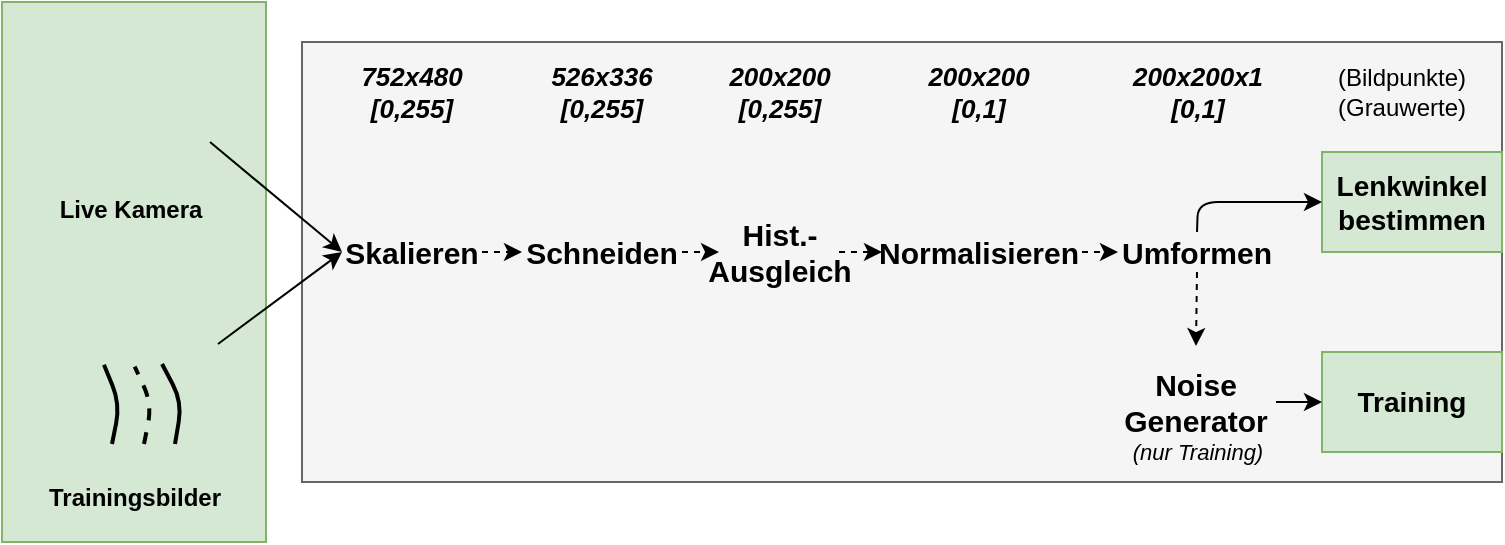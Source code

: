 <mxfile version="10.6.1" type="device"><diagram id="39EK1Te31fGfl7HE_I93" name="Page-1"><mxGraphModel dx="1154" dy="675" grid="1" gridSize="10" guides="1" tooltips="1" connect="1" arrows="1" fold="1" page="1" pageScale="1" pageWidth="827" pageHeight="1169" math="0" shadow="0"><root><mxCell id="0"/><mxCell id="1" parent="0"/><mxCell id="EXbDNGnhN0sOit2_vPbj-8" value="" style="rounded=0;whiteSpace=wrap;html=1;fillColor=#d5e8d4;strokeColor=#82b366;" parent="1" vertex="1"><mxGeometry x="30" y="90" width="132" height="270" as="geometry"/></mxCell><mxCell id="EXbDNGnhN0sOit2_vPbj-1" value="" style="rounded=0;whiteSpace=wrap;html=1;fillColor=#f5f5f5;strokeColor=#666666;fontColor=#333333;" parent="1" vertex="1"><mxGeometry x="180" y="110" width="600" height="220" as="geometry"/></mxCell><mxCell id="EXbDNGnhN0sOit2_vPbj-3" value="&lt;b&gt;&lt;span style=&quot;background-color: rgb(213 , 232 , 212)&quot;&gt;Trainingsbilder&lt;/span&gt;&lt;/b&gt;" style="shape=image;html=1;verticalAlign=top;verticalLabelPosition=bottom;labelBackgroundColor=#ffffff;imageAspect=0;aspect=fixed;image=https://cdn1.iconfinder.com/data/icons/resume-pictograms/100/Resume_Images-128.png" parent="1" vertex="1"><mxGeometry x="54" y="240" width="84" height="84" as="geometry"/></mxCell><mxCell id="EXbDNGnhN0sOit2_vPbj-7" value="&lt;span style=&quot;background-color: rgb(213 , 232 , 212)&quot;&gt;&lt;b&gt;Live Kamera&lt;/b&gt;&lt;/span&gt;" style="shape=image;html=1;verticalAlign=top;verticalLabelPosition=bottom;labelBackgroundColor=#ffffff;imageAspect=0;aspect=fixed;image=https://cdn0.iconfinder.com/data/icons/set-app-incredibles/24/Camera-01-128.png" parent="1" vertex="1"><mxGeometry x="54" y="100" width="80" height="80" as="geometry"/></mxCell><mxCell id="EXbDNGnhN0sOit2_vPbj-9" value="" style="rounded=0;whiteSpace=wrap;html=1;fillColor=#d5e8d4;strokeColor=none;" parent="1" vertex="1"><mxGeometry x="76" y="270" width="53" height="40" as="geometry"/></mxCell><mxCell id="EXbDNGnhN0sOit2_vPbj-12" value="" style="rounded=0;whiteSpace=wrap;html=1;fillColor=#d5e8d4;strokeColor=none;" parent="1" vertex="1"><mxGeometry x="76" y="271" width="53" height="40" as="geometry"/></mxCell><mxCell id="EXbDNGnhN0sOit2_vPbj-19" value="" style="endArrow=none;html=1;entryX=0.384;entryY=0.033;entryDx=0;entryDy=0;dashed=1;entryPerimeter=0;strokeWidth=2;" parent="1" target="EXbDNGnhN0sOit2_vPbj-12" edge="1"><mxGeometry width="50" height="50" relative="1" as="geometry"><mxPoint x="101" y="311" as="sourcePoint"/><mxPoint x="101.167" y="281" as="targetPoint"/><Array as="points"><mxPoint x="105" y="291"/></Array></mxGeometry></mxCell><mxCell id="EXbDNGnhN0sOit2_vPbj-20" value="" style="endArrow=none;html=1;entryX=0.642;entryY=0;entryDx=0;entryDy=0;entryPerimeter=0;strokeWidth=2;" parent="1" target="EXbDNGnhN0sOit2_vPbj-12" edge="1"><mxGeometry width="50" height="50" relative="1" as="geometry"><mxPoint x="116.5" y="311" as="sourcePoint"/><mxPoint x="116.667" y="281" as="targetPoint"/><Array as="points"><mxPoint x="120" y="290"/></Array></mxGeometry></mxCell><mxCell id="EXbDNGnhN0sOit2_vPbj-17" value="" style="endArrow=none;html=1;entryX=0.094;entryY=0.008;entryDx=0;entryDy=0;entryPerimeter=0;strokeWidth=2;" parent="1" target="EXbDNGnhN0sOit2_vPbj-12" edge="1"><mxGeometry width="50" height="50" relative="1" as="geometry"><mxPoint x="85" y="311" as="sourcePoint"/><mxPoint x="85.167" y="281" as="targetPoint"/><Array as="points"><mxPoint x="89" y="291"/></Array></mxGeometry></mxCell><mxCell id="OHkQwhvjB6v3WmobBx3j-15" value="&lt;div style=&quot;font-size: 15px&quot;&gt;&lt;font style=&quot;font-size: 15px&quot;&gt;&lt;b&gt;&lt;font style=&quot;font-size: 15px&quot;&gt;Schneiden&lt;/font&gt;&lt;/b&gt;&lt;/font&gt;&lt;/div&gt;" style="text;html=1;strokeColor=none;fillColor=none;align=center;verticalAlign=middle;whiteSpace=wrap;rounded=0;" parent="1" vertex="1"><mxGeometry x="290" y="205" width="80" height="20" as="geometry"/></mxCell><mxCell id="OHkQwhvjB6v3WmobBx3j-16" value="&lt;font style=&quot;font-size: 15px&quot;&gt;&lt;b&gt;Skalieren&lt;/b&gt;&lt;/font&gt;" style="text;html=1;strokeColor=none;fillColor=none;align=center;verticalAlign=middle;whiteSpace=wrap;rounded=0;" parent="1" vertex="1"><mxGeometry x="200" y="205" width="70" height="20" as="geometry"/></mxCell><mxCell id="OHkQwhvjB6v3WmobBx3j-18" value="&lt;div style=&quot;font-size: 15px&quot;&gt;&lt;font style=&quot;font-size: 15px&quot;&gt;&lt;b&gt;&lt;font style=&quot;font-size: 15px&quot;&gt;Normalisieren&lt;/font&gt;&lt;/b&gt;&lt;/font&gt;&lt;/div&gt;" style="text;html=1;strokeColor=none;fillColor=none;align=center;verticalAlign=middle;whiteSpace=wrap;rounded=0;" parent="1" vertex="1"><mxGeometry x="470" y="205" width="97" height="20" as="geometry"/></mxCell><mxCell id="OHkQwhvjB6v3WmobBx3j-19" value="&lt;font style=&quot;font-size: 15px&quot;&gt;&lt;b&gt;Noise Generator&lt;/b&gt;&lt;/font&gt;" style="text;html=1;strokeColor=none;fillColor=none;align=center;verticalAlign=middle;whiteSpace=wrap;rounded=0;" parent="1" vertex="1"><mxGeometry x="587" y="262" width="80" height="56" as="geometry"/></mxCell><mxCell id="OHkQwhvjB6v3WmobBx3j-23" value="" style="endArrow=classic;html=1;exitX=1;exitY=0.75;exitDx=0;exitDy=0;entryX=0;entryY=0.5;entryDx=0;entryDy=0;" parent="1" source="EXbDNGnhN0sOit2_vPbj-7" target="OHkQwhvjB6v3WmobBx3j-16" edge="1"><mxGeometry width="50" height="50" relative="1" as="geometry"><mxPoint x="30" y="460" as="sourcePoint"/><mxPoint x="200" y="210" as="targetPoint"/></mxGeometry></mxCell><mxCell id="OHkQwhvjB6v3WmobBx3j-24" value="" style="endArrow=classic;html=1;exitX=1;exitY=0.25;exitDx=0;exitDy=0;entryX=0;entryY=0.5;entryDx=0;entryDy=0;" parent="1" source="EXbDNGnhN0sOit2_vPbj-3" target="OHkQwhvjB6v3WmobBx3j-16" edge="1"><mxGeometry width="50" height="50" relative="1" as="geometry"><mxPoint x="144" y="170" as="sourcePoint"/><mxPoint x="210" y="225" as="targetPoint"/></mxGeometry></mxCell><mxCell id="OHkQwhvjB6v3WmobBx3j-25" value="&lt;font style=&quot;font-size: 14px&quot;&gt;&lt;b&gt;Lenkwinkel bestimmen&lt;/b&gt;&lt;/font&gt;" style="text;html=1;strokeColor=#82b366;fillColor=#d5e8d4;align=center;verticalAlign=middle;whiteSpace=wrap;rounded=0;" parent="1" vertex="1"><mxGeometry x="690" y="165" width="90" height="50" as="geometry"/></mxCell><mxCell id="OHkQwhvjB6v3WmobBx3j-27" value="&lt;font style=&quot;font-size: 14px&quot;&gt;&lt;b&gt;Training&lt;/b&gt;&lt;/font&gt;" style="text;html=1;strokeColor=#82b366;fillColor=#d5e8d4;align=center;verticalAlign=middle;whiteSpace=wrap;rounded=0;" parent="1" vertex="1"><mxGeometry x="690" y="265" width="90" height="50" as="geometry"/></mxCell><mxCell id="OHkQwhvjB6v3WmobBx3j-28" value="&lt;div style=&quot;font-size: 13px&quot;&gt;&lt;font style=&quot;font-size: 13px&quot;&gt;&lt;b&gt;&lt;i&gt;752x480&lt;/i&gt;&lt;/b&gt;&lt;/font&gt;&lt;/div&gt;&lt;div style=&quot;font-size: 13px&quot;&gt;&lt;font style=&quot;font-size: 13px&quot;&gt;&lt;b&gt;&lt;i&gt;[0,255]&lt;br&gt;&lt;/i&gt;&lt;/b&gt;&lt;/font&gt;&lt;/div&gt;" style="text;html=1;strokeColor=none;fillColor=none;align=center;verticalAlign=middle;whiteSpace=wrap;rounded=0;" parent="1" vertex="1"><mxGeometry x="205" y="125" width="60" height="20" as="geometry"/></mxCell><mxCell id="OHkQwhvjB6v3WmobBx3j-29" value="&lt;div style=&quot;font-size: 13px&quot;&gt;&lt;font style=&quot;font-size: 13px&quot;&gt;&lt;b&gt;&lt;i&gt;526x336&lt;/i&gt;&lt;/b&gt;&lt;/font&gt;&lt;/div&gt;&lt;div style=&quot;font-size: 13px&quot;&gt;&lt;font style=&quot;font-size: 13px&quot;&gt;&lt;b&gt;&lt;i&gt;[0,255]&lt;br&gt;&lt;/i&gt;&lt;/b&gt;&lt;/font&gt; &lt;/div&gt;" style="text;html=1;strokeColor=none;fillColor=none;align=center;verticalAlign=middle;whiteSpace=wrap;rounded=0;" parent="1" vertex="1"><mxGeometry x="305" y="125" width="50" height="20" as="geometry"/></mxCell><mxCell id="OHkQwhvjB6v3WmobBx3j-32" value="&lt;font style=&quot;font-size: 15px&quot;&gt;&lt;b&gt;Umformen&lt;/b&gt;&lt;/font&gt;" style="text;html=1;strokeColor=none;fillColor=none;align=center;verticalAlign=middle;whiteSpace=wrap;rounded=0;" parent="1" vertex="1"><mxGeometry x="590" y="205" width="75" height="20" as="geometry"/></mxCell><mxCell id="OHkQwhvjB6v3WmobBx3j-34" value="" style="endArrow=classic;html=1;entryX=0;entryY=0.5;entryDx=0;entryDy=0;exitX=0.5;exitY=0;exitDx=0;exitDy=0;" parent="1" source="OHkQwhvjB6v3WmobBx3j-32" target="OHkQwhvjB6v3WmobBx3j-25" edge="1"><mxGeometry width="50" height="50" relative="1" as="geometry"><mxPoint x="595" y="215" as="sourcePoint"/><mxPoint x="80" y="410" as="targetPoint"/><Array as="points"><mxPoint x="628" y="190"/></Array></mxGeometry></mxCell><mxCell id="OHkQwhvjB6v3WmobBx3j-35" value="&lt;i&gt;&lt;font style=&quot;font-size: 11px&quot;&gt;(nur Training)&lt;/font&gt;&lt;/i&gt;" style="text;html=1;strokeColor=none;fillColor=none;align=center;verticalAlign=middle;whiteSpace=wrap;rounded=0;" parent="1" vertex="1"><mxGeometry x="587.5" y="305" width="80" height="20" as="geometry"/></mxCell><mxCell id="OHkQwhvjB6v3WmobBx3j-37" value="" style="endArrow=classic;html=1;exitX=0.5;exitY=1;exitDx=0;exitDy=0;entryX=0.5;entryY=0;entryDx=0;entryDy=0;dashed=1;" parent="1" source="OHkQwhvjB6v3WmobBx3j-32" target="OHkQwhvjB6v3WmobBx3j-19" edge="1"><mxGeometry width="50" height="50" relative="1" as="geometry"><mxPoint x="30" y="460" as="sourcePoint"/><mxPoint x="80" y="410" as="targetPoint"/></mxGeometry></mxCell><mxCell id="OHkQwhvjB6v3WmobBx3j-39" value="" style="endArrow=classic;html=1;exitX=1;exitY=0.5;exitDx=0;exitDy=0;entryX=0;entryY=0.5;entryDx=0;entryDy=0;" parent="1" source="OHkQwhvjB6v3WmobBx3j-19" target="OHkQwhvjB6v3WmobBx3j-27" edge="1"><mxGeometry width="50" height="50" relative="1" as="geometry"><mxPoint x="30" y="460" as="sourcePoint"/><mxPoint x="80" y="410" as="targetPoint"/></mxGeometry></mxCell><mxCell id="OHkQwhvjB6v3WmobBx3j-40" value="" style="endArrow=classic;html=1;exitX=1;exitY=0.5;exitDx=0;exitDy=0;dashed=1;" parent="1" source="OHkQwhvjB6v3WmobBx3j-16" edge="1"><mxGeometry width="50" height="50" relative="1" as="geometry"><mxPoint x="535" y="235" as="sourcePoint"/><mxPoint x="290" y="215" as="targetPoint"/></mxGeometry></mxCell><mxCell id="OHkQwhvjB6v3WmobBx3j-41" value="" style="endArrow=classic;html=1;exitX=1;exitY=0.5;exitDx=0;exitDy=0;dashed=1;entryX=0;entryY=0.5;entryDx=0;entryDy=0;" parent="1" source="OHkQwhvjB6v3WmobBx3j-15" edge="1" target="vpnQo_ZaBQ0dhtgDihb1-2"><mxGeometry width="50" height="50" relative="1" as="geometry"><mxPoint x="545" y="245" as="sourcePoint"/><mxPoint x="390" y="215" as="targetPoint"/></mxGeometry></mxCell><mxCell id="OHkQwhvjB6v3WmobBx3j-42" value="" style="endArrow=classic;html=1;dashed=1;" parent="1" edge="1"><mxGeometry width="50" height="50" relative="1" as="geometry"><mxPoint x="570" y="215" as="sourcePoint"/><mxPoint x="588" y="215" as="targetPoint"/></mxGeometry></mxCell><mxCell id="OHkQwhvjB6v3WmobBx3j-43" value="&lt;div style=&quot;font-size: 13px&quot;&gt;&lt;font style=&quot;font-size: 13px&quot;&gt;&lt;b&gt;&lt;i&gt;200x200&lt;/i&gt;&lt;/b&gt;&lt;/font&gt;&lt;/div&gt;&lt;div style=&quot;font-size: 13px&quot;&gt;&lt;font style=&quot;font-size: 13px&quot;&gt;&lt;b&gt;&lt;i&gt;[0,1]&lt;br&gt;&lt;/i&gt;&lt;/b&gt;&lt;/font&gt; &lt;/div&gt;" style="text;html=1;strokeColor=none;fillColor=none;align=center;verticalAlign=middle;whiteSpace=wrap;rounded=0;" parent="1" vertex="1"><mxGeometry x="490" y="120" width="57" height="30" as="geometry"/></mxCell><mxCell id="OHkQwhvjB6v3WmobBx3j-45" value="&lt;div style=&quot;font-size: 13px&quot;&gt;&lt;font style=&quot;font-size: 13px&quot;&gt;&lt;b&gt;&lt;i&gt;200x200x1&lt;/i&gt;&lt;/b&gt;&lt;/font&gt;&lt;/div&gt;&lt;div style=&quot;font-size: 13px&quot;&gt;&lt;font style=&quot;font-size: 13px&quot;&gt;&lt;b&gt;&lt;i&gt;[0,1]&lt;br&gt;&lt;/i&gt;&lt;/b&gt;&lt;/font&gt; &lt;/div&gt;" style="text;html=1;strokeColor=none;fillColor=none;align=center;verticalAlign=middle;whiteSpace=wrap;rounded=0;" parent="1" vertex="1"><mxGeometry x="595.5" y="120" width="64" height="30" as="geometry"/></mxCell><mxCell id="OHkQwhvjB6v3WmobBx3j-47" value="&lt;font style=&quot;font-size: 12px&quot;&gt;(Bildpunkte)&lt;/font&gt;&lt;div&gt;&lt;font style=&quot;font-size: 12px&quot;&gt;&lt;font style=&quot;font-size: 12px&quot;&gt;(Grauwerte)&lt;br&gt;&lt;/font&gt;&lt;/font&gt;&lt;/div&gt;" style="text;html=1;strokeColor=none;fillColor=none;align=center;verticalAlign=middle;whiteSpace=wrap;rounded=0;" parent="1" vertex="1"><mxGeometry x="700" y="125" width="60" height="20" as="geometry"/></mxCell><mxCell id="vpnQo_ZaBQ0dhtgDihb1-2" value="&lt;b&gt;&lt;font style=&quot;font-size: 15px&quot;&gt;Hist.-Ausgleich&lt;/font&gt;&lt;/b&gt;" style="text;html=1;strokeColor=none;fillColor=none;align=center;verticalAlign=middle;whiteSpace=wrap;rounded=0;" vertex="1" parent="1"><mxGeometry x="388.5" y="195" width="60" height="40" as="geometry"/></mxCell><mxCell id="vpnQo_ZaBQ0dhtgDihb1-8" value="&lt;div style=&quot;font-size: 13px&quot;&gt;&lt;font style=&quot;font-size: 13px&quot;&gt;&lt;b&gt;&lt;i&gt;200x200&lt;/i&gt;&lt;/b&gt;&lt;/font&gt;&lt;/div&gt;&lt;div style=&quot;font-size: 13px&quot;&gt;&lt;font style=&quot;font-size: 13px&quot;&gt;&lt;b&gt;&lt;i&gt;[0,255]&lt;br&gt;&lt;/i&gt;&lt;/b&gt;&lt;/font&gt; &lt;/div&gt;" style="text;html=1;strokeColor=none;fillColor=none;align=center;verticalAlign=middle;whiteSpace=wrap;rounded=0;" vertex="1" parent="1"><mxGeometry x="393.5" y="125" width="50" height="20" as="geometry"/></mxCell><mxCell id="vpnQo_ZaBQ0dhtgDihb1-10" value="" style="endArrow=classic;html=1;dashed=1;entryX=0;entryY=0.5;entryDx=0;entryDy=0;exitX=1;exitY=0.5;exitDx=0;exitDy=0;" edge="1" parent="1" source="vpnQo_ZaBQ0dhtgDihb1-2" target="OHkQwhvjB6v3WmobBx3j-18"><mxGeometry width="50" height="50" relative="1" as="geometry"><mxPoint x="460" y="215" as="sourcePoint"/><mxPoint x="460" y="215" as="targetPoint"/><Array as="points"><mxPoint x="470" y="215"/></Array></mxGeometry></mxCell></root></mxGraphModel></diagram></mxfile>